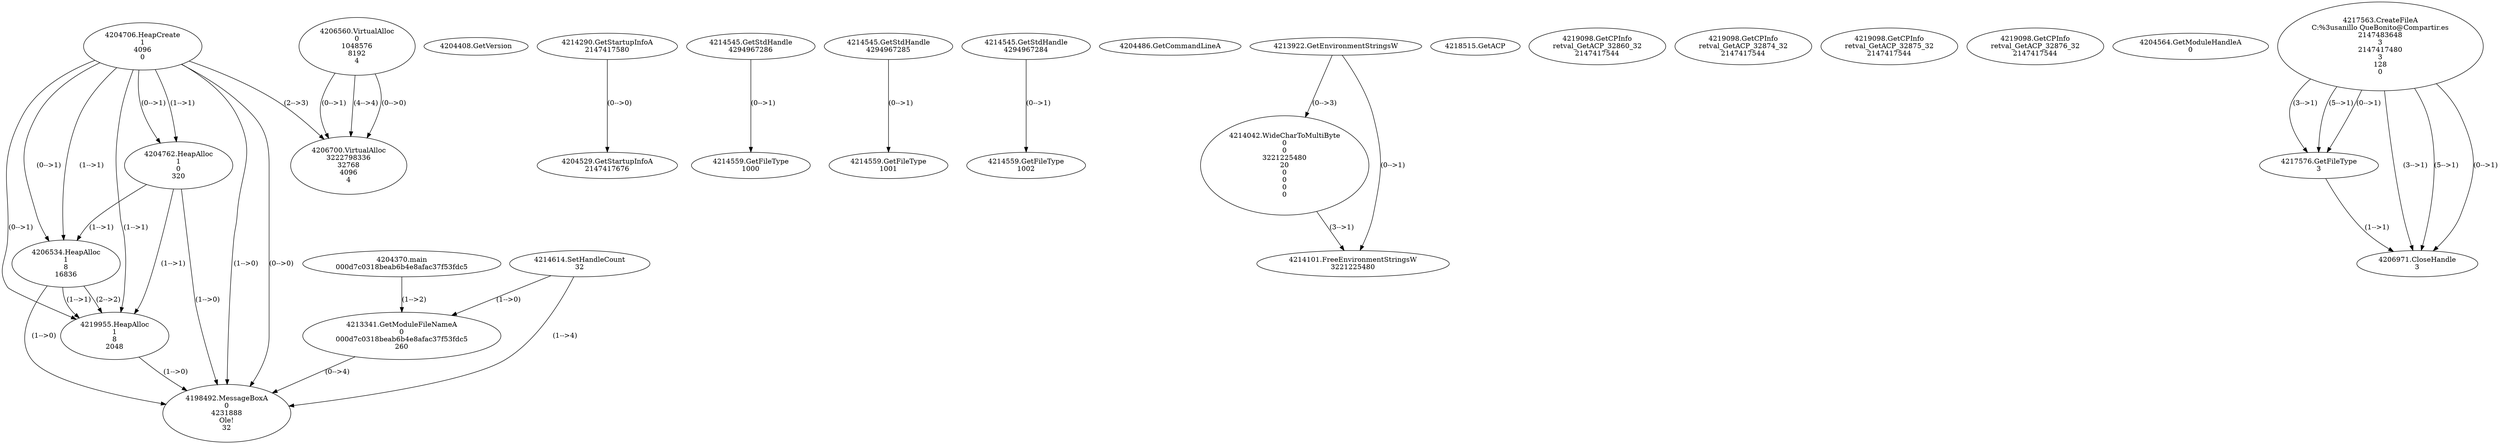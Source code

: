 // Global SCDG with merge call
digraph {
	0 [label="4204370.main
000d7c0318beab6b4e8afac37f53fdc5"]
	1 [label="4204408.GetVersion
"]
	2 [label="4204706.HeapCreate
1
4096
0"]
	3 [label="4204762.HeapAlloc
1
0
320"]
	2 -> 3 [label="(1-->1)"]
	2 -> 3 [label="(0-->1)"]
	4 [label="4206534.HeapAlloc
1
8
16836"]
	2 -> 4 [label="(1-->1)"]
	2 -> 4 [label="(0-->1)"]
	3 -> 4 [label="(1-->1)"]
	5 [label="4206560.VirtualAlloc
0
1048576
8192
4"]
	6 [label="4206700.VirtualAlloc
3222798336
32768
4096
4"]
	5 -> 6 [label="(0-->1)"]
	2 -> 6 [label="(2-->3)"]
	5 -> 6 [label="(4-->4)"]
	5 -> 6 [label="(0-->0)"]
	7 [label="4214290.GetStartupInfoA
2147417580"]
	8 [label="4214545.GetStdHandle
4294967286"]
	9 [label="4214559.GetFileType
1000"]
	8 -> 9 [label="(0-->1)"]
	10 [label="4214545.GetStdHandle
4294967285"]
	11 [label="4214559.GetFileType
1001"]
	10 -> 11 [label="(0-->1)"]
	12 [label="4214545.GetStdHandle
4294967284"]
	13 [label="4214559.GetFileType
1002"]
	12 -> 13 [label="(0-->1)"]
	14 [label="4214614.SetHandleCount
32"]
	15 [label="4204486.GetCommandLineA
"]
	16 [label="4213922.GetEnvironmentStringsW
"]
	17 [label="4214042.WideCharToMultiByte
0
0
3221225480
20
0
0
0
0"]
	16 -> 17 [label="(0-->3)"]
	18 [label="4214101.FreeEnvironmentStringsW
3221225480"]
	16 -> 18 [label="(0-->1)"]
	17 -> 18 [label="(3-->1)"]
	19 [label="4218515.GetACP
"]
	20 [label="4219098.GetCPInfo
retval_GetACP_32860_32
2147417544"]
	21 [label="4219098.GetCPInfo
retval_GetACP_32874_32
2147417544"]
	22 [label="4219098.GetCPInfo
retval_GetACP_32875_32
2147417544"]
	23 [label="4219098.GetCPInfo
retval_GetACP_32876_32
2147417544"]
	24 [label="4213341.GetModuleFileNameA
0
000d7c0318beab6b4e8afac37f53fdc5
260"]
	0 -> 24 [label="(1-->2)"]
	14 -> 24 [label="(1-->0)"]
	25 [label="4219955.HeapAlloc
1
8
2048"]
	2 -> 25 [label="(1-->1)"]
	2 -> 25 [label="(0-->1)"]
	3 -> 25 [label="(1-->1)"]
	4 -> 25 [label="(1-->1)"]
	4 -> 25 [label="(2-->2)"]
	26 [label="4204529.GetStartupInfoA
2147417676"]
	7 -> 26 [label="(0-->0)"]
	27 [label="4204564.GetModuleHandleA
0"]
	28 [label="4217563.CreateFileA
C:\Gusanillo QueBonito@Compartir.es
2147483648
3
2147417480
3
128
0"]
	29 [label="4217576.GetFileType
3"]
	28 -> 29 [label="(3-->1)"]
	28 -> 29 [label="(5-->1)"]
	28 -> 29 [label="(0-->1)"]
	30 [label="4206971.CloseHandle
3"]
	28 -> 30 [label="(3-->1)"]
	28 -> 30 [label="(5-->1)"]
	28 -> 30 [label="(0-->1)"]
	29 -> 30 [label="(1-->1)"]
	31 [label="4198492.MessageBoxA
0
4231888
Ole!
32"]
	14 -> 31 [label="(1-->4)"]
	24 -> 31 [label="(0-->4)"]
	2 -> 31 [label="(1-->0)"]
	2 -> 31 [label="(0-->0)"]
	3 -> 31 [label="(1-->0)"]
	4 -> 31 [label="(1-->0)"]
	25 -> 31 [label="(1-->0)"]
}
